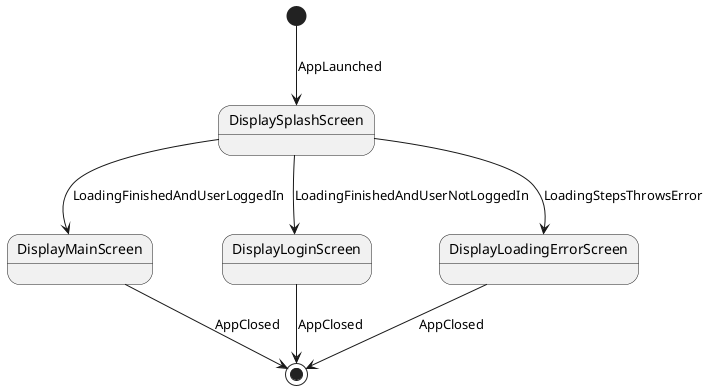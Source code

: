 @startuml

[*] --> DisplaySplashScreen : AppLaunched

DisplaySplashScreen --> DisplayMainScreen : LoadingFinishedAndUserLoggedIn
DisplaySplashScreen --> DisplayLoginScreen : LoadingFinishedAndUserNotLoggedIn
DisplaySplashScreen --> DisplayLoadingErrorScreen: LoadingStepsThrowsError

DisplayMainScreen --> [*] : AppClosed
DisplayLoginScreen --> [*] : AppClosed
DisplayLoadingErrorScreen --> [*] : AppClosed

@enduml